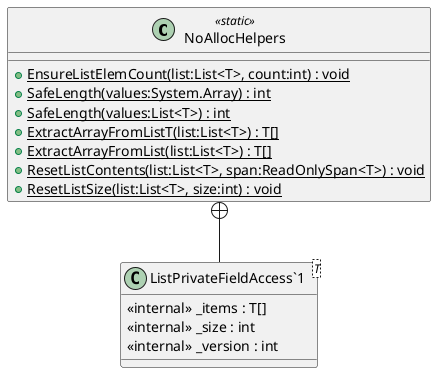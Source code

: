 @startuml
class NoAllocHelpers <<static>> {
    + {static} EnsureListElemCount(list:List<T>, count:int) : void
    + {static} SafeLength(values:System.Array) : int
    + {static} SafeLength(values:List<T>) : int
    + {static} ExtractArrayFromListT(list:List<T>) : T[]
    + {static} ExtractArrayFromList(list:List<T>) : T[]
    + {static} ResetListContents(list:List<T>, span:ReadOnlySpan<T>) : void
    + {static} ResetListSize(list:List<T>, size:int) : void
}
class "ListPrivateFieldAccess`1"<T> {
    <<internal>> _items : T[]
    <<internal>> _size : int
    <<internal>> _version : int
}
NoAllocHelpers +-- "ListPrivateFieldAccess`1"
@enduml
